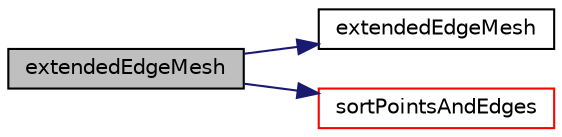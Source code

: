 digraph "extendedEdgeMesh"
{
  bgcolor="transparent";
  edge [fontname="Helvetica",fontsize="10",labelfontname="Helvetica",labelfontsize="10"];
  node [fontname="Helvetica",fontsize="10",shape=record];
  rankdir="LR";
  Node234 [label="extendedEdgeMesh",height=0.2,width=0.4,color="black", fillcolor="grey75", style="filled", fontcolor="black"];
  Node234 -> Node235 [color="midnightblue",fontsize="10",style="solid",fontname="Helvetica"];
  Node235 [label="extendedEdgeMesh",height=0.2,width=0.4,color="black",URL="$a22549.html#a16ecd6f0225623583777d62d0026d3b8",tooltip="Construct null. "];
  Node234 -> Node236 [color="midnightblue",fontsize="10",style="solid",fontname="Helvetica"];
  Node236 [label="sortPointsAndEdges",height=0.2,width=0.4,color="red",URL="$a22549.html#a35042787bb1f37f3e2695d3b48e313b0"];
}
